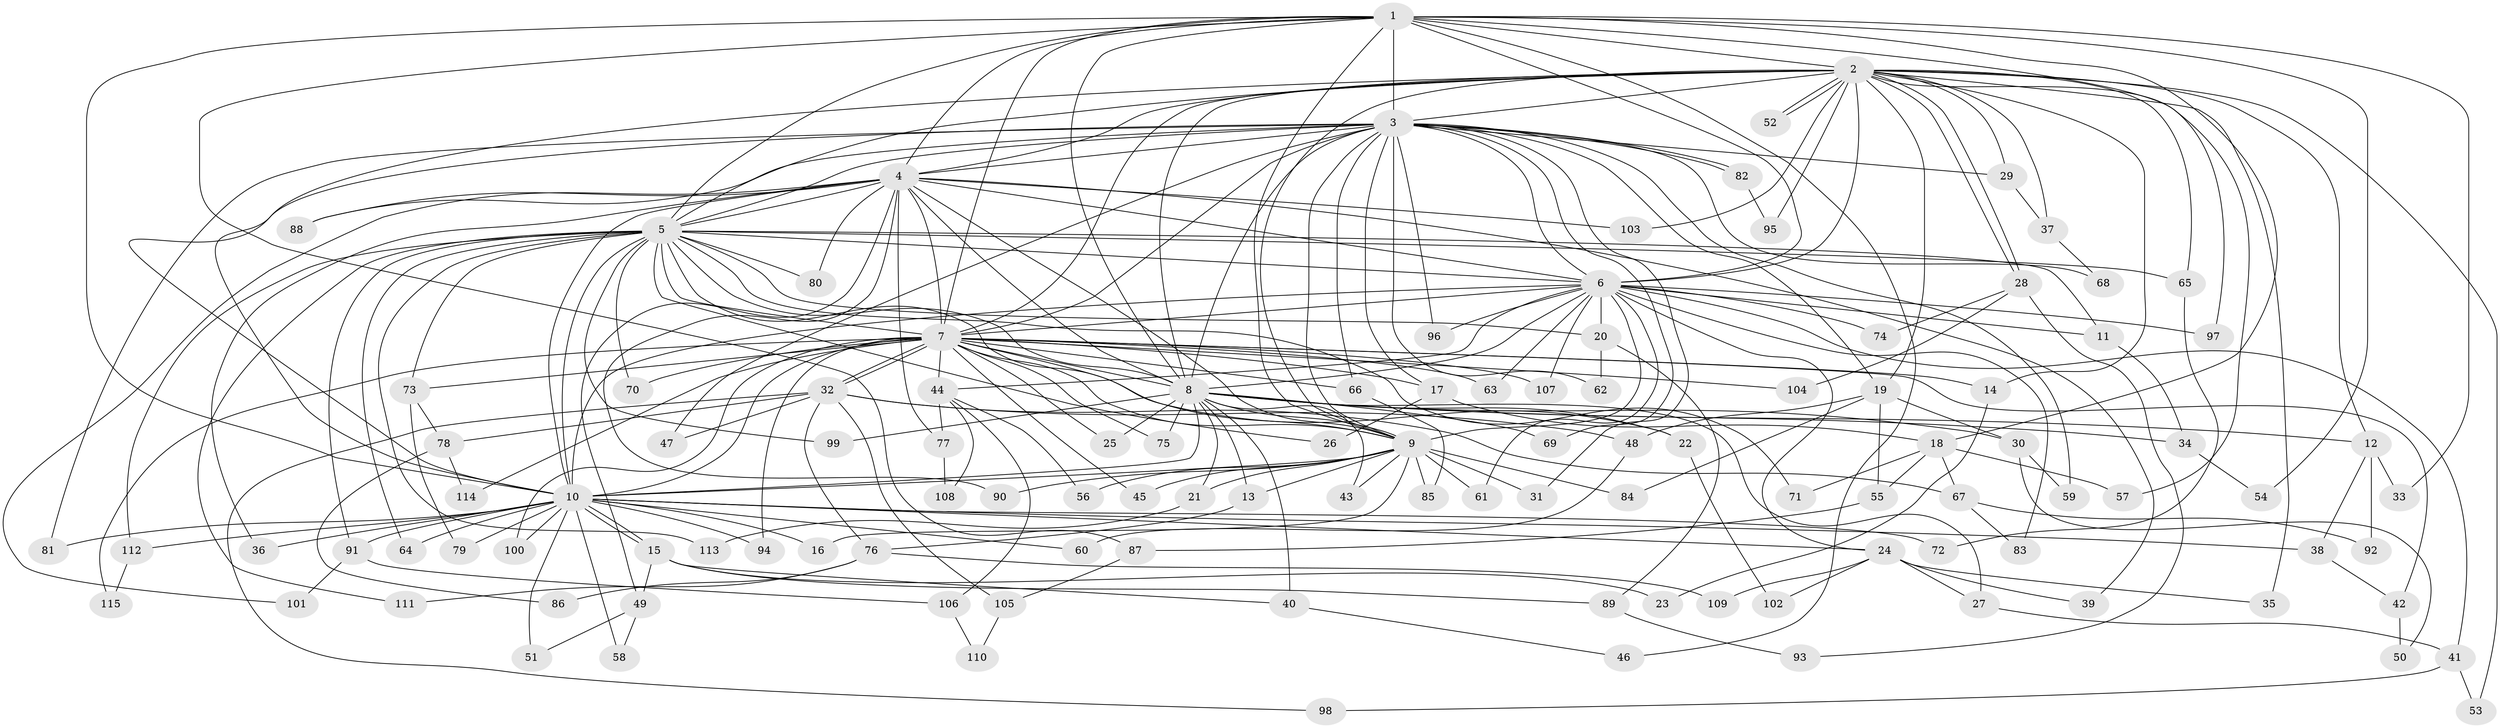 // coarse degree distribution, {15: 0.011111111111111112, 24: 0.011111111111111112, 33: 0.011111111111111112, 16: 0.011111111111111112, 23: 0.022222222222222223, 25: 0.011111111111111112, 20: 0.011111111111111112, 17: 0.011111111111111112, 4: 0.07777777777777778, 5: 0.022222222222222223, 3: 0.16666666666666666, 7: 0.022222222222222223, 2: 0.5555555555555556, 6: 0.022222222222222223, 8: 0.011111111111111112, 12: 0.011111111111111112, 1: 0.011111111111111112}
// Generated by graph-tools (version 1.1) at 2025/51/02/27/25 19:51:43]
// undirected, 115 vertices, 255 edges
graph export_dot {
graph [start="1"]
  node [color=gray90,style=filled];
  1;
  2;
  3;
  4;
  5;
  6;
  7;
  8;
  9;
  10;
  11;
  12;
  13;
  14;
  15;
  16;
  17;
  18;
  19;
  20;
  21;
  22;
  23;
  24;
  25;
  26;
  27;
  28;
  29;
  30;
  31;
  32;
  33;
  34;
  35;
  36;
  37;
  38;
  39;
  40;
  41;
  42;
  43;
  44;
  45;
  46;
  47;
  48;
  49;
  50;
  51;
  52;
  53;
  54;
  55;
  56;
  57;
  58;
  59;
  60;
  61;
  62;
  63;
  64;
  65;
  66;
  67;
  68;
  69;
  70;
  71;
  72;
  73;
  74;
  75;
  76;
  77;
  78;
  79;
  80;
  81;
  82;
  83;
  84;
  85;
  86;
  87;
  88;
  89;
  90;
  91;
  92;
  93;
  94;
  95;
  96;
  97;
  98;
  99;
  100;
  101;
  102;
  103;
  104;
  105;
  106;
  107;
  108;
  109;
  110;
  111;
  112;
  113;
  114;
  115;
  1 -- 2;
  1 -- 3;
  1 -- 4;
  1 -- 5;
  1 -- 6;
  1 -- 7;
  1 -- 8;
  1 -- 9;
  1 -- 10;
  1 -- 18;
  1 -- 33;
  1 -- 46;
  1 -- 54;
  1 -- 87;
  1 -- 97;
  2 -- 3;
  2 -- 4;
  2 -- 5;
  2 -- 6;
  2 -- 7;
  2 -- 8;
  2 -- 9;
  2 -- 10;
  2 -- 12;
  2 -- 14;
  2 -- 19;
  2 -- 28;
  2 -- 28;
  2 -- 29;
  2 -- 35;
  2 -- 37;
  2 -- 52;
  2 -- 52;
  2 -- 53;
  2 -- 57;
  2 -- 65;
  2 -- 95;
  2 -- 103;
  3 -- 4;
  3 -- 5;
  3 -- 6;
  3 -- 7;
  3 -- 8;
  3 -- 9;
  3 -- 10;
  3 -- 17;
  3 -- 19;
  3 -- 29;
  3 -- 31;
  3 -- 47;
  3 -- 59;
  3 -- 62;
  3 -- 66;
  3 -- 68;
  3 -- 69;
  3 -- 81;
  3 -- 82;
  3 -- 82;
  3 -- 88;
  3 -- 96;
  4 -- 5;
  4 -- 6;
  4 -- 7;
  4 -- 8;
  4 -- 9;
  4 -- 10;
  4 -- 36;
  4 -- 39;
  4 -- 49;
  4 -- 77;
  4 -- 80;
  4 -- 88;
  4 -- 90;
  4 -- 101;
  4 -- 103;
  5 -- 6;
  5 -- 7;
  5 -- 8;
  5 -- 9;
  5 -- 10;
  5 -- 11;
  5 -- 20;
  5 -- 26;
  5 -- 64;
  5 -- 65;
  5 -- 70;
  5 -- 71;
  5 -- 73;
  5 -- 80;
  5 -- 91;
  5 -- 99;
  5 -- 111;
  5 -- 112;
  5 -- 113;
  6 -- 7;
  6 -- 8;
  6 -- 9;
  6 -- 10;
  6 -- 11;
  6 -- 20;
  6 -- 24;
  6 -- 41;
  6 -- 44;
  6 -- 61;
  6 -- 63;
  6 -- 74;
  6 -- 83;
  6 -- 96;
  6 -- 97;
  6 -- 107;
  7 -- 8;
  7 -- 9;
  7 -- 10;
  7 -- 14;
  7 -- 17;
  7 -- 22;
  7 -- 25;
  7 -- 32;
  7 -- 32;
  7 -- 42;
  7 -- 44;
  7 -- 45;
  7 -- 63;
  7 -- 66;
  7 -- 70;
  7 -- 73;
  7 -- 75;
  7 -- 94;
  7 -- 100;
  7 -- 104;
  7 -- 107;
  7 -- 114;
  7 -- 115;
  8 -- 9;
  8 -- 10;
  8 -- 12;
  8 -- 13;
  8 -- 21;
  8 -- 22;
  8 -- 25;
  8 -- 27;
  8 -- 30;
  8 -- 34;
  8 -- 40;
  8 -- 43;
  8 -- 69;
  8 -- 75;
  8 -- 99;
  9 -- 10;
  9 -- 13;
  9 -- 16;
  9 -- 21;
  9 -- 31;
  9 -- 43;
  9 -- 45;
  9 -- 56;
  9 -- 61;
  9 -- 84;
  9 -- 85;
  9 -- 90;
  10 -- 15;
  10 -- 15;
  10 -- 16;
  10 -- 24;
  10 -- 36;
  10 -- 38;
  10 -- 51;
  10 -- 58;
  10 -- 60;
  10 -- 64;
  10 -- 72;
  10 -- 79;
  10 -- 81;
  10 -- 91;
  10 -- 94;
  10 -- 100;
  10 -- 112;
  11 -- 34;
  12 -- 33;
  12 -- 38;
  12 -- 92;
  13 -- 76;
  14 -- 23;
  15 -- 23;
  15 -- 40;
  15 -- 49;
  15 -- 89;
  17 -- 18;
  17 -- 26;
  18 -- 55;
  18 -- 57;
  18 -- 67;
  18 -- 71;
  19 -- 30;
  19 -- 48;
  19 -- 55;
  19 -- 84;
  20 -- 62;
  20 -- 89;
  21 -- 113;
  22 -- 102;
  24 -- 27;
  24 -- 35;
  24 -- 39;
  24 -- 102;
  24 -- 109;
  27 -- 41;
  28 -- 74;
  28 -- 93;
  28 -- 104;
  29 -- 37;
  30 -- 50;
  30 -- 59;
  32 -- 47;
  32 -- 48;
  32 -- 67;
  32 -- 76;
  32 -- 78;
  32 -- 98;
  32 -- 105;
  34 -- 54;
  37 -- 68;
  38 -- 42;
  40 -- 46;
  41 -- 53;
  41 -- 98;
  42 -- 50;
  44 -- 56;
  44 -- 77;
  44 -- 106;
  44 -- 108;
  48 -- 60;
  49 -- 51;
  49 -- 58;
  55 -- 87;
  65 -- 72;
  66 -- 85;
  67 -- 83;
  67 -- 92;
  73 -- 78;
  73 -- 79;
  76 -- 86;
  76 -- 109;
  76 -- 111;
  77 -- 108;
  78 -- 86;
  78 -- 114;
  82 -- 95;
  87 -- 105;
  89 -- 93;
  91 -- 101;
  91 -- 106;
  105 -- 110;
  106 -- 110;
  112 -- 115;
}

